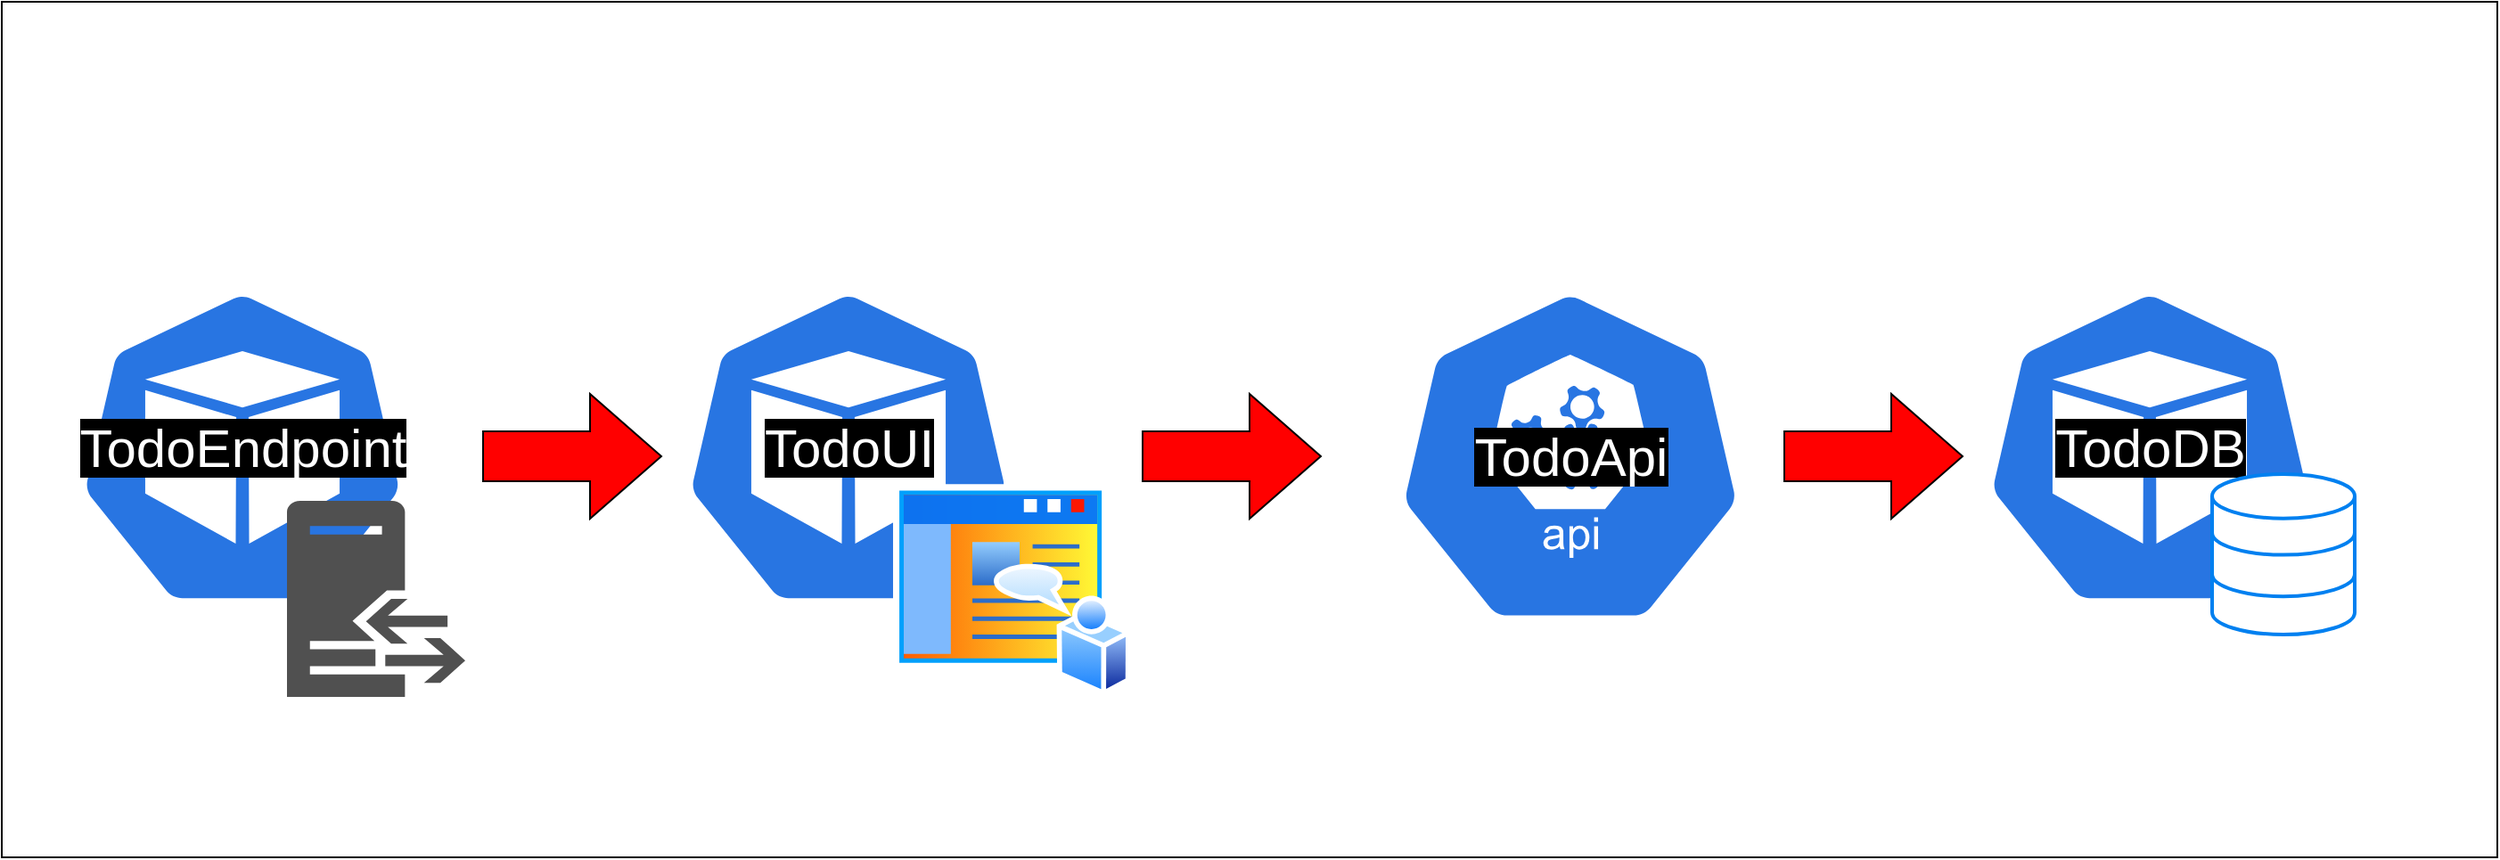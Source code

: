 <mxfile version="15.9.6" type="embed" pages="2">
    <diagram id="krjhbQEpPH33K6z-wm6C" name="minimum">
        <mxGraphModel dx="1390" dy="1367" grid="1" gridSize="10" guides="1" tooltips="1" connect="1" arrows="1" fold="1" page="0" pageScale="1" pageWidth="827" pageHeight="1169" background="#ffffff" math="0" shadow="0">
            <root>
                <mxCell id="0"/>
                <mxCell id="1" parent="0"/>
                <mxCell id="6" value="&lt;font style=&quot;font-size: 30px ; background-color: rgb(0 , 0 , 0)&quot; color=&quot;#ffffff&quot;&gt;TodoDB&lt;/font&gt;" style="sketch=0;html=1;dashed=0;whitespace=wrap;fillColor=#2875E2;strokeColor=#ffffff;points=[[0.005,0.63,0],[0.1,0.2,0],[0.9,0.2,0],[0.5,0,0],[0.995,0.63,0],[0.72,0.99,0],[0.5,1,0],[0.28,0.99,0]];shape=mxgraph.kubernetes.icon;prIcon=pod" parent="1" vertex="1">
                    <mxGeometry x="710" y="-480" width="190" height="180" as="geometry"/>
                </mxCell>
                <mxCell id="2" value="" style="html=1;verticalLabelPosition=bottom;align=center;labelBackgroundColor=#ffffff;verticalAlign=top;strokeWidth=2;strokeColor=#0080F0;shadow=0;dashed=0;shape=mxgraph.ios7.icons.data;" parent="1" vertex="1">
                    <mxGeometry x="840" y="-375" width="80" height="90" as="geometry"/>
                </mxCell>
                <mxCell id="5" value="&lt;font style=&quot;background-color: rgb(0 , 0 , 0) ; font-size: 30px&quot; color=&quot;#ffffff&quot;&gt;TodoEndpoint&lt;br&gt;&lt;/font&gt;" style="sketch=0;html=1;dashed=0;whitespace=wrap;fillColor=#2875E2;strokeColor=#ffffff;points=[[0.005,0.63,0],[0.1,0.2,0],[0.9,0.2,0],[0.5,0,0],[0.995,0.63,0],[0.72,0.99,0],[0.5,1,0],[0.28,0.99,0]];shape=mxgraph.kubernetes.icon;prIcon=pod" parent="1" vertex="1">
                    <mxGeometry x="-360" y="-480" width="190" height="180" as="geometry"/>
                </mxCell>
                <mxCell id="4" value="" style="sketch=0;pointerEvents=1;shadow=0;dashed=0;html=1;strokeColor=none;fillColor=#505050;labelPosition=center;verticalLabelPosition=bottom;verticalAlign=top;outlineConnect=0;align=center;shape=mxgraph.office.servers.reverse_proxy;" parent="1" vertex="1">
                    <mxGeometry x="-240" y="-360" width="100" height="110" as="geometry"/>
                </mxCell>
                <mxCell id="7" value="&lt;font style=&quot;font-size: 30px ; background-color: rgb(0 , 0 , 0)&quot; color=&quot;#ffffff&quot;&gt;TodoUI&lt;/font&gt;" style="sketch=0;html=1;dashed=0;whitespace=wrap;fillColor=#2875E2;strokeColor=#ffffff;points=[[0.005,0.63,0],[0.1,0.2,0],[0.9,0.2,0],[0.5,0,0],[0.995,0.63,0],[0.72,0.99,0],[0.5,1,0],[0.28,0.99,0]];shape=mxgraph.kubernetes.icon;prIcon=pod" parent="1" vertex="1">
                    <mxGeometry x="-20" y="-480" width="190" height="180" as="geometry"/>
                </mxCell>
                <mxCell id="9" value="" style="aspect=fixed;perimeter=ellipsePerimeter;html=1;align=center;shadow=0;dashed=0;spacingTop=3;image;image=img/lib/active_directory/home_page.svg;" parent="1" vertex="1">
                    <mxGeometry x="100" y="-370" width="133.33" height="120" as="geometry"/>
                </mxCell>
                <mxCell id="10" value="&lt;font style=&quot;font-size: 30px ; background-color: rgb(0 , 0 , 0)&quot; color=&quot;#ffffff&quot;&gt;TodoApi&lt;/font&gt;" style="sketch=0;html=1;dashed=0;whitespace=wrap;fillColor=#2875E2;strokeColor=#ffffff;points=[[0.005,0.63,0],[0.1,0.2,0],[0.9,0.2,0],[0.5,0,0],[0.995,0.63,0],[0.72,0.99,0],[0.5,1,0],[0.28,0.99,0]];shape=mxgraph.kubernetes.icon;prIcon=api" parent="1" vertex="1">
                    <mxGeometry x="370" y="-480" width="220" height="190" as="geometry"/>
                </mxCell>
                <mxCell id="12" value="" style="html=1;shadow=0;dashed=0;align=center;verticalAlign=middle;shape=mxgraph.arrows2.arrow;dy=0.6;dx=40;notch=0;fillColor=#FF0000;" parent="1" vertex="1">
                    <mxGeometry x="-130" y="-420" width="100" height="70" as="geometry"/>
                </mxCell>
                <mxCell id="13" value="" style="html=1;shadow=0;dashed=0;align=center;verticalAlign=middle;shape=mxgraph.arrows2.arrow;dy=0.6;dx=40;notch=0;fillColor=#FF0000;" parent="1" vertex="1">
                    <mxGeometry x="240" y="-420" width="100" height="70" as="geometry"/>
                </mxCell>
                <mxCell id="14" value="" style="html=1;shadow=0;dashed=0;align=center;verticalAlign=middle;shape=mxgraph.arrows2.arrow;dy=0.6;dx=40;notch=0;fillColor=#FF0000;" parent="1" vertex="1">
                    <mxGeometry x="600" y="-420" width="100" height="70" as="geometry"/>
                </mxCell>
                <mxCell id="15" value="" style="rounded=0;whiteSpace=wrap;html=1;fillColor=none;strokeColor=#000000;" parent="1" vertex="1">
                    <mxGeometry x="-400" y="-640" width="1400" height="480" as="geometry"/>
                </mxCell>
            </root>
        </mxGraphModel>
    </diagram>
    <diagram name="Additional" id="Xh8rR1NBYjvF6hsESbnO">
        <mxGraphModel dx="2780" dy="1934" grid="1" gridSize="10" guides="1" tooltips="1" connect="1" arrows="1" fold="1" page="0" pageScale="1" pageWidth="827" pageHeight="1169" background="#ffffff" math="0" shadow="0">
            <root>
                <mxCell id="eOdUb2WSKLlWLqYSkTJj-0"/>
                <mxCell id="eOdUb2WSKLlWLqYSkTJj-1" parent="eOdUb2WSKLlWLqYSkTJj-0"/>
                <mxCell id="eOdUb2WSKLlWLqYSkTJj-12" value="" style="rounded=0;whiteSpace=wrap;html=1;fillColor=none;strokeColor=#000000;" parent="eOdUb2WSKLlWLqYSkTJj-1" vertex="1">
                    <mxGeometry x="-480" y="-525" width="1800" height="1125" as="geometry"/>
                </mxCell>
                <mxCell id="eOdUb2WSKLlWLqYSkTJj-28" value="" style="rounded=0;whiteSpace=wrap;html=1;fillColor=#FF9999;strokeColor=#000000;" vertex="1" parent="eOdUb2WSKLlWLqYSkTJj-1">
                    <mxGeometry x="70" y="-250" width="1170" height="770" as="geometry"/>
                </mxCell>
                <mxCell id="eOdUb2WSKLlWLqYSkTJj-27" value="" style="rounded=0;whiteSpace=wrap;html=1;fillColor=#CCFFFF;strokeColor=#000000;" vertex="1" parent="eOdUb2WSKLlWLqYSkTJj-1">
                    <mxGeometry x="170" y="-30" width="990" height="490" as="geometry"/>
                </mxCell>
                <mxCell id="eOdUb2WSKLlWLqYSkTJj-2" value="&lt;font style=&quot;font-size: 30px ; background-color: rgb(0 , 0 , 0)&quot; color=&quot;#ffffff&quot;&gt;TodoDB&lt;/font&gt;" style="sketch=0;html=1;dashed=0;whitespace=wrap;fillColor=#2875E2;strokeColor=#ffffff;points=[[0.005,0.63,0],[0.1,0.2,0],[0.9,0.2,0],[0.5,0,0],[0.995,0.63,0],[0.72,0.99,0],[0.5,1,0],[0.28,0.99,0]];shape=mxgraph.kubernetes.icon;prIcon=pod" parent="eOdUb2WSKLlWLqYSkTJj-1" vertex="1">
                    <mxGeometry x="710" y="-480" width="190" height="180" as="geometry"/>
                </mxCell>
                <mxCell id="eOdUb2WSKLlWLqYSkTJj-3" value="" style="html=1;verticalLabelPosition=bottom;align=center;labelBackgroundColor=#ffffff;verticalAlign=top;strokeWidth=2;strokeColor=#0080F0;shadow=0;dashed=0;shape=mxgraph.ios7.icons.data;" parent="eOdUb2WSKLlWLqYSkTJj-1" vertex="1">
                    <mxGeometry x="840" y="-375" width="80" height="90" as="geometry"/>
                </mxCell>
                <mxCell id="eOdUb2WSKLlWLqYSkTJj-4" value="&lt;font style=&quot;background-color: rgb(0 , 0 , 0) ; font-size: 30px&quot; color=&quot;#ffffff&quot;&gt;TodoEndpoint&lt;br&gt;&lt;/font&gt;" style="sketch=0;html=1;dashed=0;whitespace=wrap;fillColor=#2875E2;strokeColor=#ffffff;points=[[0.005,0.63,0],[0.1,0.2,0],[0.9,0.2,0],[0.5,0,0],[0.995,0.63,0],[0.72,0.99,0],[0.5,1,0],[0.28,0.99,0]];shape=mxgraph.kubernetes.icon;prIcon=pod" parent="eOdUb2WSKLlWLqYSkTJj-1" vertex="1">
                    <mxGeometry x="-360" y="-480" width="190" height="180" as="geometry"/>
                </mxCell>
                <mxCell id="eOdUb2WSKLlWLqYSkTJj-5" value="" style="sketch=0;pointerEvents=1;shadow=0;dashed=0;html=1;strokeColor=none;fillColor=#505050;labelPosition=center;verticalLabelPosition=bottom;verticalAlign=top;outlineConnect=0;align=center;shape=mxgraph.office.servers.reverse_proxy;" parent="eOdUb2WSKLlWLqYSkTJj-1" vertex="1">
                    <mxGeometry x="-240" y="-360" width="100" height="110" as="geometry"/>
                </mxCell>
                <mxCell id="eOdUb2WSKLlWLqYSkTJj-6" value="&lt;font style=&quot;font-size: 30px ; background-color: rgb(0 , 0 , 0)&quot; color=&quot;#ffffff&quot;&gt;TodoUI&lt;/font&gt;" style="sketch=0;html=1;dashed=0;whitespace=wrap;fillColor=#2875E2;strokeColor=#ffffff;points=[[0.005,0.63,0],[0.1,0.2,0],[0.9,0.2,0],[0.5,0,0],[0.995,0.63,0],[0.72,0.99,0],[0.5,1,0],[0.28,0.99,0]];shape=mxgraph.kubernetes.icon;prIcon=pod" parent="eOdUb2WSKLlWLqYSkTJj-1" vertex="1">
                    <mxGeometry x="-20" y="-480" width="190" height="180" as="geometry"/>
                </mxCell>
                <mxCell id="eOdUb2WSKLlWLqYSkTJj-7" value="" style="aspect=fixed;perimeter=ellipsePerimeter;html=1;align=center;shadow=0;dashed=0;spacingTop=3;image;image=img/lib/active_directory/home_page.svg;" parent="eOdUb2WSKLlWLqYSkTJj-1" vertex="1">
                    <mxGeometry x="100" y="-370" width="133.33" height="120" as="geometry"/>
                </mxCell>
                <mxCell id="eOdUb2WSKLlWLqYSkTJj-8" value="&lt;font style=&quot;font-size: 30px ; background-color: rgb(0 , 0 , 0)&quot; color=&quot;#ffffff&quot;&gt;TodoApi&lt;/font&gt;" style="sketch=0;html=1;dashed=0;whitespace=wrap;fillColor=#2875E2;strokeColor=#ffffff;points=[[0.005,0.63,0],[0.1,0.2,0],[0.9,0.2,0],[0.5,0,0],[0.995,0.63,0],[0.72,0.99,0],[0.5,1,0],[0.28,0.99,0]];shape=mxgraph.kubernetes.icon;prIcon=api" parent="eOdUb2WSKLlWLqYSkTJj-1" vertex="1">
                    <mxGeometry x="370" y="-480" width="220" height="190" as="geometry"/>
                </mxCell>
                <mxCell id="eOdUb2WSKLlWLqYSkTJj-9" value="" style="html=1;shadow=0;dashed=0;align=center;verticalAlign=middle;shape=mxgraph.arrows2.arrow;dy=0.6;dx=40;notch=0;fillColor=#FF0000;" parent="eOdUb2WSKLlWLqYSkTJj-1" vertex="1">
                    <mxGeometry x="-130" y="-420" width="100" height="70" as="geometry"/>
                </mxCell>
                <mxCell id="eOdUb2WSKLlWLqYSkTJj-10" value="&lt;font size=&quot;1&quot; color=&quot;#000000&quot;&gt;&lt;b style=&quot;font-size: 28px&quot;&gt;/ or /todo&lt;/b&gt;&lt;/font&gt;" style="html=1;shadow=0;dashed=0;align=center;verticalAlign=middle;shape=mxgraph.arrows2.arrow;dy=0.6;dx=40;notch=0;fillColor=#FF0000;strokeColor=none;" parent="eOdUb2WSKLlWLqYSkTJj-1" vertex="1">
                    <mxGeometry x="240" y="-420" width="100" height="70" as="geometry"/>
                </mxCell>
                <mxCell id="eOdUb2WSKLlWLqYSkTJj-11" value="" style="html=1;shadow=0;dashed=0;align=center;verticalAlign=middle;shape=mxgraph.arrows2.arrow;dy=0.6;dx=40;notch=0;fillColor=#FF0000;" parent="eOdUb2WSKLlWLqYSkTJj-1" vertex="1">
                    <mxGeometry x="600" y="-420" width="100" height="70" as="geometry"/>
                </mxCell>
                <mxCell id="eOdUb2WSKLlWLqYSkTJj-13" value="&lt;font style=&quot;font-size: 30px ; background-color: rgb(0 , 0 , 0)&quot; color=&quot;#ffffff&quot;&gt;BoardDB&lt;/font&gt;" style="sketch=0;html=1;dashed=0;whitespace=wrap;fillColor=#2875E2;strokeColor=#ffffff;points=[[0.005,0.63,0],[0.1,0.2,0],[0.9,0.2,0],[0.5,0,0],[0.995,0.63,0],[0.72,0.99,0],[0.5,1,0],[0.28,0.99,0]];shape=mxgraph.kubernetes.icon;prIcon=pod" parent="eOdUb2WSKLlWLqYSkTJj-1" vertex="1">
                    <mxGeometry x="860" y="-250" width="190" height="180" as="geometry"/>
                </mxCell>
                <mxCell id="eOdUb2WSKLlWLqYSkTJj-14" value="" style="html=1;verticalLabelPosition=bottom;align=center;labelBackgroundColor=#ffffff;verticalAlign=top;strokeWidth=2;strokeColor=#0080F0;shadow=0;dashed=0;shape=mxgraph.ios7.icons.data;" parent="eOdUb2WSKLlWLqYSkTJj-1" vertex="1">
                    <mxGeometry x="990" y="-145" width="80" height="90" as="geometry"/>
                </mxCell>
                <mxCell id="eOdUb2WSKLlWLqYSkTJj-15" value="&lt;font style=&quot;font-size: 30px ; background-color: rgb(0 , 0 , 0)&quot; color=&quot;#ffffff&quot;&gt;BoardApi&lt;/font&gt;" style="sketch=0;html=1;dashed=0;whitespace=wrap;fillColor=#2875E2;strokeColor=#ffffff;points=[[0.005,0.63,0],[0.1,0.2,0],[0.9,0.2,0],[0.5,0,0],[0.995,0.63,0],[0.72,0.99,0],[0.5,1,0],[0.28,0.99,0]];shape=mxgraph.kubernetes.icon;prIcon=api" parent="eOdUb2WSKLlWLqYSkTJj-1" vertex="1">
                    <mxGeometry x="520" y="-250" width="220" height="190" as="geometry"/>
                </mxCell>
                <mxCell id="eOdUb2WSKLlWLqYSkTJj-16" value="" style="html=1;shadow=0;dashed=0;align=center;verticalAlign=middle;shape=mxgraph.arrows2.arrow;dy=0.6;dx=40;notch=0;fillColor=#FF0000;" parent="eOdUb2WSKLlWLqYSkTJj-1" vertex="1">
                    <mxGeometry x="750" y="-190" width="100" height="70" as="geometry"/>
                </mxCell>
                <mxCell id="eOdUb2WSKLlWLqYSkTJj-19" value="" style="html=1;shadow=0;dashed=0;align=center;verticalAlign=middle;shape=mxgraph.arrows2.bendArrow;dy=15.41;dx=42.18;notch=0;arrowHead=55.18;rounded=0;fontSize=20;fontColor=#FFFFFF;flipH=0;flipV=1;fillColor=#FF0000;strokeColor=none;" parent="eOdUb2WSKLlWLqYSkTJj-1" vertex="1">
                    <mxGeometry x="260" y="-370" width="100" height="350" as="geometry"/>
                </mxCell>
                <mxCell id="eOdUb2WSKLlWLqYSkTJj-17" value="" style="html=1;shadow=0;dashed=0;align=center;verticalAlign=middle;shape=mxgraph.arrows2.bendArrow;dy=19.68;dx=79.82;notch=0;arrowHead=71.55;rounded=0;fontSize=20;fontColor=#FFFFFF;fillColor=#FF0000;strokeColor=none;" vertex="1" parent="eOdUb2WSKLlWLqYSkTJj-1">
                    <mxGeometry x="320" y="-200" width="210" height="160" as="geometry"/>
                </mxCell>
                <mxCell id="eOdUb2WSKLlWLqYSkTJj-18" value="" style="html=1;shadow=0;dashed=0;align=center;verticalAlign=middle;shape=mxgraph.arrows2.bendArrow;dy=19.68;dx=79.82;notch=0;arrowHead=71.55;rounded=0;fontSize=20;fontColor=#FFFFFF;fillColor=#FF0000;flipV=1;strokeColor=none;" vertex="1" parent="eOdUb2WSKLlWLqYSkTJj-1">
                    <mxGeometry x="320" y="-50" width="210" height="170" as="geometry"/>
                </mxCell>
                <mxCell id="eOdUb2WSKLlWLqYSkTJj-20" value="&lt;div style=&quot;background-color: rgb(30 , 30 , 30) ; font-family: &amp;#34;cascadia code&amp;#34; , &amp;#34;consolas&amp;#34; , &amp;#34;courier new&amp;#34; , monospace , &amp;#34;consolas&amp;#34; , &amp;#34;courier new&amp;#34; , monospace ; line-height: 27px&quot;&gt;&lt;font style=&quot;font-size: 21px&quot; color=&quot;#ffffff&quot;&gt;clientIPAddrApi&lt;/font&gt;&lt;/div&gt;" style="sketch=0;html=1;dashed=0;whitespace=wrap;fillColor=#2875E2;strokeColor=#ffffff;points=[[0.005,0.63,0],[0.1,0.2,0],[0.9,0.2,0],[0.5,0,0],[0.995,0.63,0],[0.72,0.99,0],[0.5,1,0],[0.28,0.99,0]];shape=mxgraph.kubernetes.icon;prIcon=api" vertex="1" parent="eOdUb2WSKLlWLqYSkTJj-1">
                    <mxGeometry x="530" y="-10" width="220" height="190" as="geometry"/>
                </mxCell>
                <mxCell id="eOdUb2WSKLlWLqYSkTJj-22" value="&lt;font color=&quot;#000000&quot; size=&quot;1&quot;&gt;&lt;b style=&quot;font-size: 31px&quot;&gt;/board&lt;/b&gt;&lt;/font&gt;" style="text;html=1;align=center;verticalAlign=middle;resizable=0;points=[];autosize=1;strokeColor=none;fillColor=none;fontSize=20;fontColor=#FFFFFF;" vertex="1" parent="eOdUb2WSKLlWLqYSkTJj-1">
                    <mxGeometry x="290" y="-70" width="110" height="40" as="geometry"/>
                </mxCell>
                <mxCell id="eOdUb2WSKLlWLqYSkTJj-23" value="&lt;div style=&quot;background-color: rgb(30 , 30 , 30) ; font-family: &amp;#34;cascadia code&amp;#34; , &amp;#34;consolas&amp;#34; , &amp;#34;courier new&amp;#34; , monospace , &amp;#34;consolas&amp;#34; , &amp;#34;courier new&amp;#34; , monospace ; line-height: 27px&quot;&gt;&lt;font style=&quot;font-size: 21px&quot; color=&quot;#ffffff&quot;&gt;clientIPAddrApi&lt;/font&gt;&lt;/div&gt;" style="sketch=0;html=1;dashed=0;whitespace=wrap;fillColor=#2875E2;strokeColor=#ffffff;points=[[0.005,0.63,0],[0.1,0.2,0],[0.9,0.2,0],[0.5,0,0],[0.995,0.63,0],[0.72,0.99,0],[0.5,1,0],[0.28,0.99,0]];shape=mxgraph.kubernetes.icon;prIcon=api" vertex="1" parent="eOdUb2WSKLlWLqYSkTJj-1">
                    <mxGeometry x="530" y="240" width="220" height="190" as="geometry"/>
                </mxCell>
                <mxCell id="eOdUb2WSKLlWLqYSkTJj-24" value="" style="html=1;shadow=0;dashed=0;align=center;verticalAlign=middle;shape=mxgraph.arrows2.bendArrow;dy=19.68;dx=79.82;notch=0;arrowHead=71.55;rounded=0;fontSize=20;fontColor=#FFFFFF;fillColor=#FF0000;flipV=1;strokeColor=none;" vertex="1" parent="eOdUb2WSKLlWLqYSkTJj-1">
                    <mxGeometry x="260" y="-50" width="270" height="440" as="geometry"/>
                </mxCell>
                <mxCell id="eOdUb2WSKLlWLqYSkTJj-25" value="&lt;font color=&quot;#000000&quot; size=&quot;1&quot;&gt;&lt;b style=&quot;font-size: 31px&quot;&gt;/weather&lt;/b&gt;&lt;/font&gt;" style="text;html=1;align=center;verticalAlign=middle;resizable=0;points=[];autosize=1;strokeColor=none;fillColor=none;fontSize=20;fontColor=#FFFFFF;" vertex="1" parent="eOdUb2WSKLlWLqYSkTJj-1">
                    <mxGeometry x="310" y="340" width="140" height="40" as="geometry"/>
                </mxCell>
                <mxCell id="eOdUb2WSKLlWLqYSkTJj-26" value="&lt;font style=&quot;font-size: 24px&quot;&gt;External WebAPI (Internet)&lt;/font&gt;" style="aspect=fixed;perimeter=ellipsePerimeter;html=1;align=center;shadow=0;dashed=0;spacingTop=3;image;image=img/lib/active_directory/internet_globe.svg;fontSize=21;fontColor=#FFFFFF;fillColor=#FF0000;" vertex="1" parent="eOdUb2WSKLlWLqYSkTJj-1">
                    <mxGeometry x="920" y="230" width="180" height="180" as="geometry"/>
                </mxCell>
                <mxCell id="eOdUb2WSKLlWLqYSkTJj-29" value="&lt;font color=&quot;#000000&quot;&gt;&lt;span style=&quot;font-size: 31px&quot;&gt;&lt;b&gt;Additional Services&lt;/b&gt;&lt;/span&gt;&lt;/font&gt;" style="text;html=1;align=center;verticalAlign=middle;resizable=0;points=[];autosize=1;strokeColor=none;fillColor=none;fontSize=20;fontColor=#FFFFFF;" vertex="1" parent="eOdUb2WSKLlWLqYSkTJj-1">
                    <mxGeometry x="900" y="480" width="300" height="30" as="geometry"/>
                </mxCell>
            </root>
        </mxGraphModel>
    </diagram>
</mxfile>